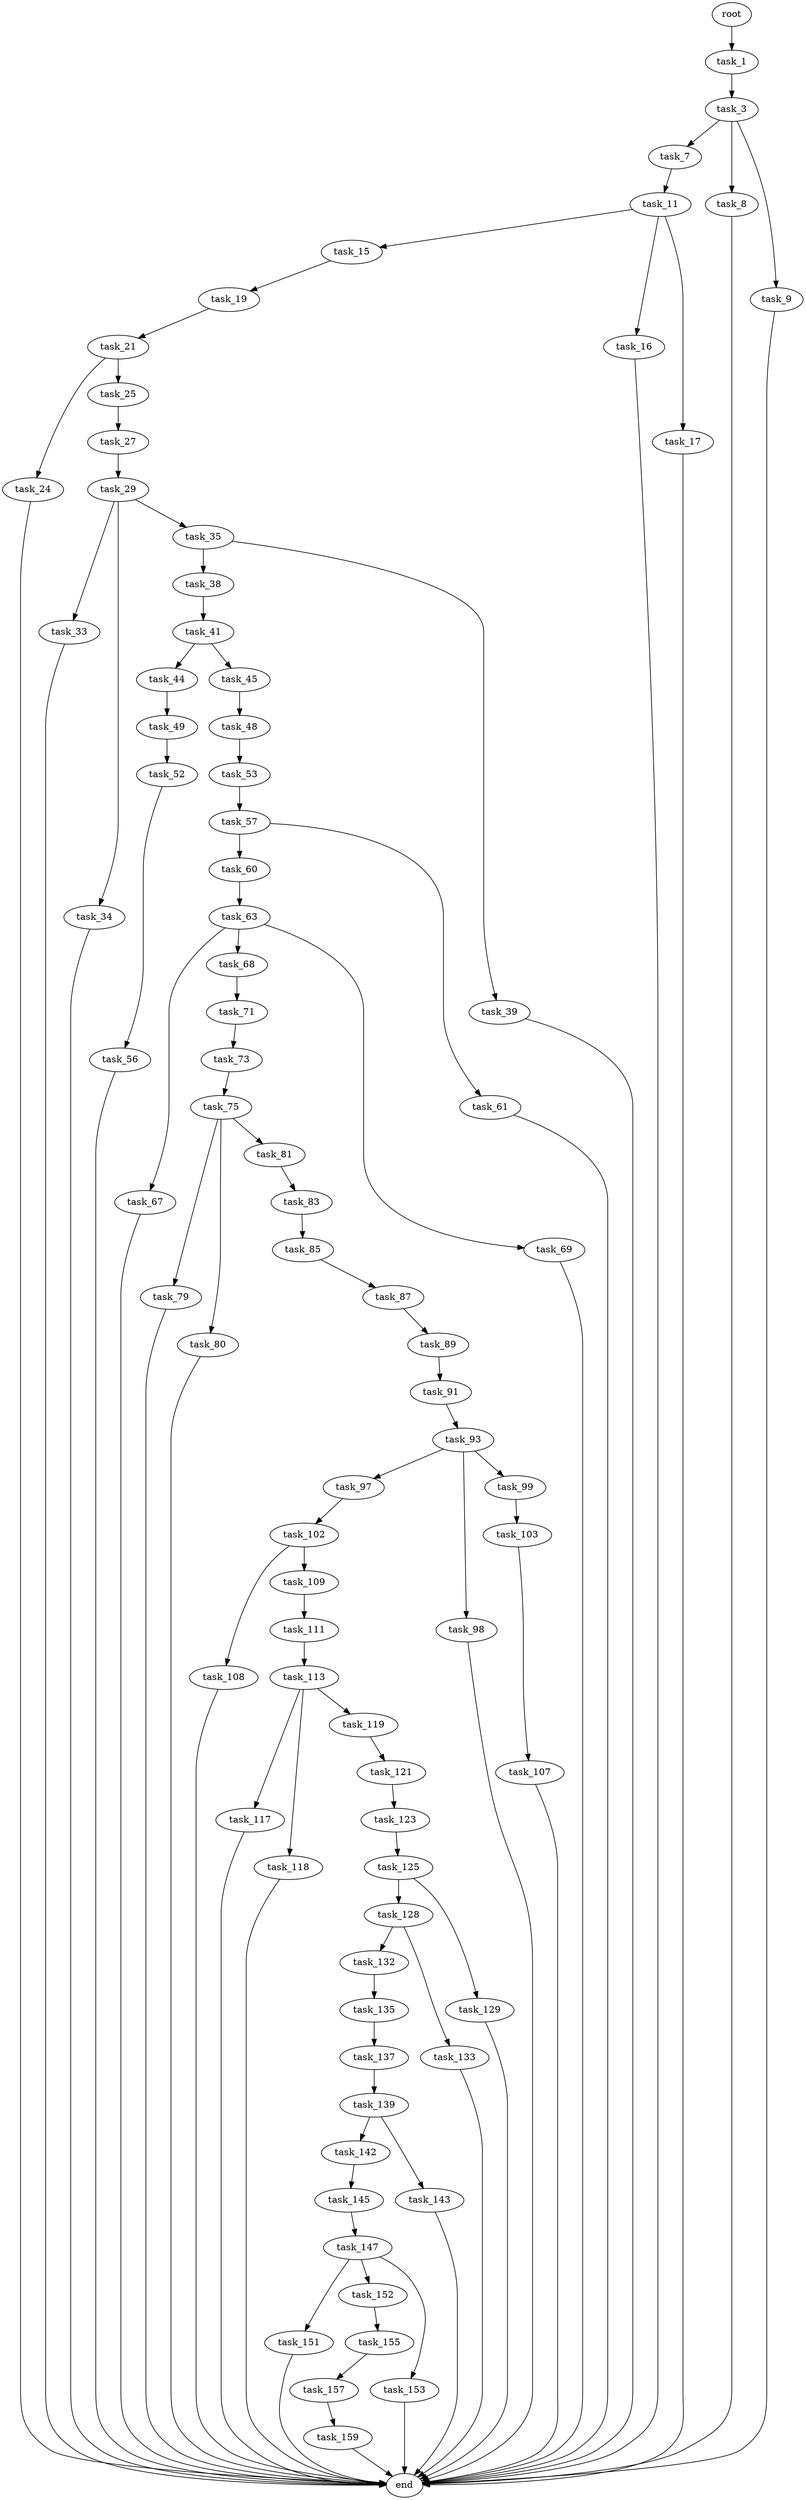 digraph G {
  root [size="0.000000"];
  task_1 [size="29462829517.000000"];
  task_3 [size="8589934592.000000"];
  task_7 [size="368293445632.000000"];
  task_8 [size="28991029248.000000"];
  task_9 [size="15352701581.000000"];
  task_11 [size="28991029248.000000"];
  end [size="0.000000"];
  task_15 [size="55987839093.000000"];
  task_16 [size="3699964590.000000"];
  task_17 [size="8212812011.000000"];
  task_19 [size="231928233984.000000"];
  task_21 [size="651816627384.000000"];
  task_24 [size="134217728000.000000"];
  task_25 [size="48387721779.000000"];
  task_27 [size="14605039128.000000"];
  task_29 [size="145120671720.000000"];
  task_33 [size="41188356984.000000"];
  task_34 [size="8272109459.000000"];
  task_35 [size="12395996960.000000"];
  task_38 [size="307368010159.000000"];
  task_39 [size="782757789696.000000"];
  task_41 [size="3430740142.000000"];
  task_44 [size="341582248210.000000"];
  task_45 [size="44132393349.000000"];
  task_49 [size="8589934592.000000"];
  task_48 [size="3572093816.000000"];
  task_53 [size="302229313127.000000"];
  task_52 [size="984436996.000000"];
  task_56 [size="28991029248.000000"];
  task_57 [size="68719476736.000000"];
  task_60 [size="68719476736.000000"];
  task_61 [size="134217728000.000000"];
  task_63 [size="68719476736.000000"];
  task_67 [size="98261679282.000000"];
  task_68 [size="1073741824000.000000"];
  task_69 [size="43366892959.000000"];
  task_71 [size="782757789696.000000"];
  task_73 [size="1073741824000.000000"];
  task_75 [size="28872290678.000000"];
  task_79 [size="368293445632.000000"];
  task_80 [size="6737021519.000000"];
  task_81 [size="782757789696.000000"];
  task_83 [size="20720999338.000000"];
  task_85 [size="214109932724.000000"];
  task_87 [size="1106932960921.000000"];
  task_89 [size="368293445632.000000"];
  task_91 [size="8589934592.000000"];
  task_93 [size="2186062691.000000"];
  task_97 [size="94078387116.000000"];
  task_98 [size="1019031634.000000"];
  task_99 [size="183263098308.000000"];
  task_102 [size="134217728000.000000"];
  task_103 [size="25235698431.000000"];
  task_108 [size="505376752.000000"];
  task_109 [size="68719476736.000000"];
  task_107 [size="231928233984.000000"];
  task_111 [size="78706193049.000000"];
  task_113 [size="1073741824000.000000"];
  task_117 [size="1073741824000.000000"];
  task_118 [size="2150886737.000000"];
  task_119 [size="134217728000.000000"];
  task_121 [size="354631005331.000000"];
  task_123 [size="33154921347.000000"];
  task_125 [size="269455065200.000000"];
  task_128 [size="14850513479.000000"];
  task_129 [size="112925491080.000000"];
  task_132 [size="14431414610.000000"];
  task_133 [size="471740711762.000000"];
  task_135 [size="769976109265.000000"];
  task_137 [size="8589934592.000000"];
  task_139 [size="28991029248.000000"];
  task_142 [size="54493190344.000000"];
  task_143 [size="598129236172.000000"];
  task_145 [size="698573902086.000000"];
  task_147 [size="2105788810.000000"];
  task_151 [size="549755813888.000000"];
  task_152 [size="117043029540.000000"];
  task_153 [size="231928233984.000000"];
  task_155 [size="134217728000.000000"];
  task_157 [size="321379631977.000000"];
  task_159 [size="4072590082.000000"];

  root -> task_1 [size="1.000000"];
  task_1 -> task_3 [size="33554432.000000"];
  task_3 -> task_7 [size="33554432.000000"];
  task_3 -> task_8 [size="33554432.000000"];
  task_3 -> task_9 [size="33554432.000000"];
  task_7 -> task_11 [size="411041792.000000"];
  task_8 -> end [size="1.000000"];
  task_9 -> end [size="1.000000"];
  task_11 -> task_15 [size="75497472.000000"];
  task_11 -> task_16 [size="75497472.000000"];
  task_11 -> task_17 [size="75497472.000000"];
  task_15 -> task_19 [size="75497472.000000"];
  task_16 -> end [size="1.000000"];
  task_17 -> end [size="1.000000"];
  task_19 -> task_21 [size="301989888.000000"];
  task_21 -> task_24 [size="536870912.000000"];
  task_21 -> task_25 [size="536870912.000000"];
  task_24 -> end [size="1.000000"];
  task_25 -> task_27 [size="75497472.000000"];
  task_27 -> task_29 [size="301989888.000000"];
  task_29 -> task_33 [size="134217728.000000"];
  task_29 -> task_34 [size="134217728.000000"];
  task_29 -> task_35 [size="134217728.000000"];
  task_33 -> end [size="1.000000"];
  task_34 -> end [size="1.000000"];
  task_35 -> task_38 [size="536870912.000000"];
  task_35 -> task_39 [size="536870912.000000"];
  task_38 -> task_41 [size="301989888.000000"];
  task_39 -> end [size="1.000000"];
  task_41 -> task_44 [size="209715200.000000"];
  task_41 -> task_45 [size="209715200.000000"];
  task_44 -> task_49 [size="301989888.000000"];
  task_45 -> task_48 [size="33554432.000000"];
  task_49 -> task_52 [size="33554432.000000"];
  task_48 -> task_53 [size="209715200.000000"];
  task_53 -> task_57 [size="209715200.000000"];
  task_52 -> task_56 [size="33554432.000000"];
  task_56 -> end [size="1.000000"];
  task_57 -> task_60 [size="134217728.000000"];
  task_57 -> task_61 [size="134217728.000000"];
  task_60 -> task_63 [size="134217728.000000"];
  task_61 -> end [size="1.000000"];
  task_63 -> task_67 [size="134217728.000000"];
  task_63 -> task_68 [size="134217728.000000"];
  task_63 -> task_69 [size="134217728.000000"];
  task_67 -> end [size="1.000000"];
  task_68 -> task_71 [size="838860800.000000"];
  task_69 -> end [size="1.000000"];
  task_71 -> task_73 [size="679477248.000000"];
  task_73 -> task_75 [size="838860800.000000"];
  task_75 -> task_79 [size="838860800.000000"];
  task_75 -> task_80 [size="838860800.000000"];
  task_75 -> task_81 [size="838860800.000000"];
  task_79 -> end [size="1.000000"];
  task_80 -> end [size="1.000000"];
  task_81 -> task_83 [size="679477248.000000"];
  task_83 -> task_85 [size="536870912.000000"];
  task_85 -> task_87 [size="301989888.000000"];
  task_87 -> task_89 [size="679477248.000000"];
  task_89 -> task_91 [size="411041792.000000"];
  task_91 -> task_93 [size="33554432.000000"];
  task_93 -> task_97 [size="75497472.000000"];
  task_93 -> task_98 [size="75497472.000000"];
  task_93 -> task_99 [size="75497472.000000"];
  task_97 -> task_102 [size="75497472.000000"];
  task_98 -> end [size="1.000000"];
  task_99 -> task_103 [size="134217728.000000"];
  task_102 -> task_108 [size="209715200.000000"];
  task_102 -> task_109 [size="209715200.000000"];
  task_103 -> task_107 [size="838860800.000000"];
  task_108 -> end [size="1.000000"];
  task_109 -> task_111 [size="134217728.000000"];
  task_107 -> end [size="1.000000"];
  task_111 -> task_113 [size="75497472.000000"];
  task_113 -> task_117 [size="838860800.000000"];
  task_113 -> task_118 [size="838860800.000000"];
  task_113 -> task_119 [size="838860800.000000"];
  task_117 -> end [size="1.000000"];
  task_118 -> end [size="1.000000"];
  task_119 -> task_121 [size="209715200.000000"];
  task_121 -> task_123 [size="411041792.000000"];
  task_123 -> task_125 [size="838860800.000000"];
  task_125 -> task_128 [size="301989888.000000"];
  task_125 -> task_129 [size="301989888.000000"];
  task_128 -> task_132 [size="75497472.000000"];
  task_128 -> task_133 [size="75497472.000000"];
  task_129 -> end [size="1.000000"];
  task_132 -> task_135 [size="679477248.000000"];
  task_133 -> end [size="1.000000"];
  task_135 -> task_137 [size="679477248.000000"];
  task_137 -> task_139 [size="33554432.000000"];
  task_139 -> task_142 [size="75497472.000000"];
  task_139 -> task_143 [size="75497472.000000"];
  task_142 -> task_145 [size="75497472.000000"];
  task_143 -> end [size="1.000000"];
  task_145 -> task_147 [size="679477248.000000"];
  task_147 -> task_151 [size="209715200.000000"];
  task_147 -> task_152 [size="209715200.000000"];
  task_147 -> task_153 [size="209715200.000000"];
  task_151 -> end [size="1.000000"];
  task_152 -> task_155 [size="134217728.000000"];
  task_153 -> end [size="1.000000"];
  task_155 -> task_157 [size="209715200.000000"];
  task_157 -> task_159 [size="209715200.000000"];
  task_159 -> end [size="1.000000"];
}

